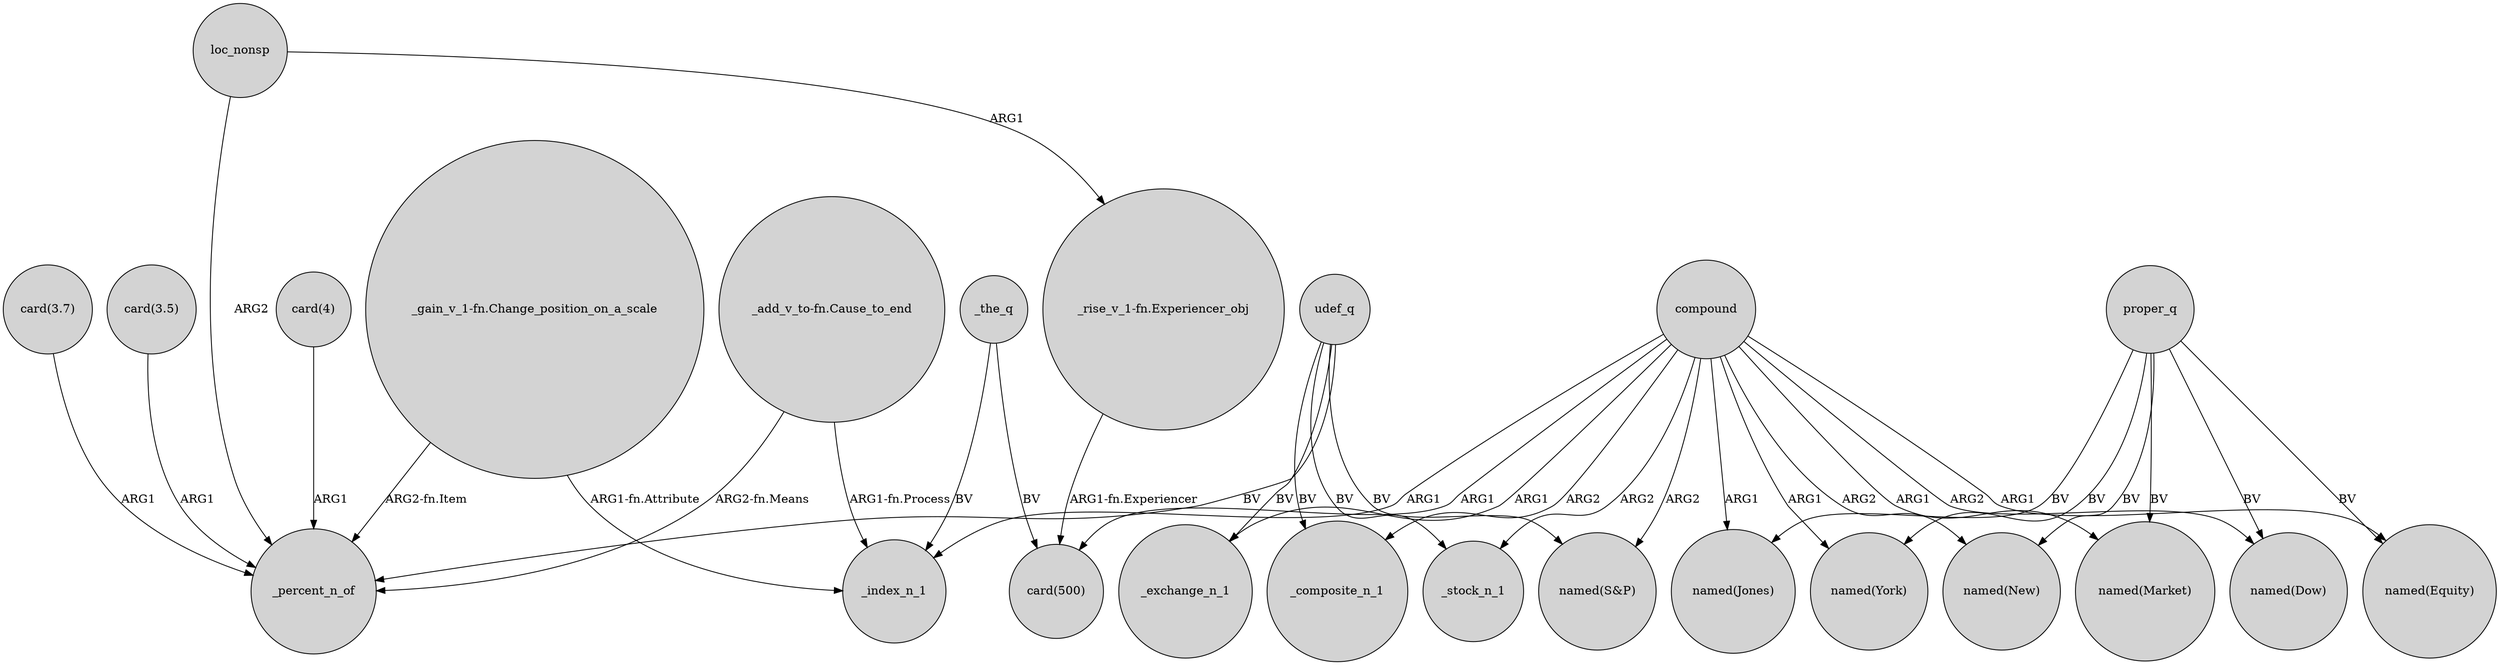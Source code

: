 digraph {
	node [shape=circle style=filled]
	compound -> "named(S&P)" [label=ARG2]
	"card(4)" -> _percent_n_of [label=ARG1]
	"card(3.7)" -> _percent_n_of [label=ARG1]
	compound -> "named(Jones)" [label=ARG1]
	loc_nonsp -> "_rise_v_1-fn.Experiencer_obj" [label=ARG1]
	compound -> "named(New)" [label=ARG2]
	proper_q -> "named(New)" [label=BV]
	udef_q -> _exchange_n_1 [label=BV]
	proper_q -> "named(Market)" [label=BV]
	"_gain_v_1-fn.Change_position_on_a_scale" -> _index_n_1 [label="ARG1-fn.Attribute"]
	_the_q -> _index_n_1 [label=BV]
	"_add_v_to-fn.Cause_to_end" -> _percent_n_of [label="ARG2-fn.Means"]
	"_add_v_to-fn.Cause_to_end" -> _index_n_1 [label="ARG1-fn.Process"]
	compound -> _exchange_n_1 [label=ARG1]
	proper_q -> "named(York)" [label=BV]
	"_rise_v_1-fn.Experiencer_obj" -> "card(500)" [label="ARG1-fn.Experiencer"]
	udef_q -> _stock_n_1 [label=BV]
	"_gain_v_1-fn.Change_position_on_a_scale" -> _percent_n_of [label="ARG2-fn.Item"]
	udef_q -> _percent_n_of [label=BV]
	_the_q -> "card(500)" [label=BV]
	compound -> _stock_n_1 [label=ARG2]
	proper_q -> "named(Jones)" [label=BV]
	compound -> "card(500)" [label=ARG1]
	proper_q -> "named(Dow)" [label=BV]
	"card(3.5)" -> _percent_n_of [label=ARG1]
	compound -> _index_n_1 [label=ARG1]
	compound -> "named(Dow)" [label=ARG2]
	udef_q -> _composite_n_1 [label=BV]
	compound -> "named(York)" [label=ARG1]
	compound -> "named(Market)" [label=ARG1]
	compound -> _composite_n_1 [label=ARG2]
	compound -> "named(Equity)" [label=ARG1]
	proper_q -> "named(Equity)" [label=BV]
	udef_q -> "named(S&P)" [label=BV]
	loc_nonsp -> _percent_n_of [label=ARG2]
}
